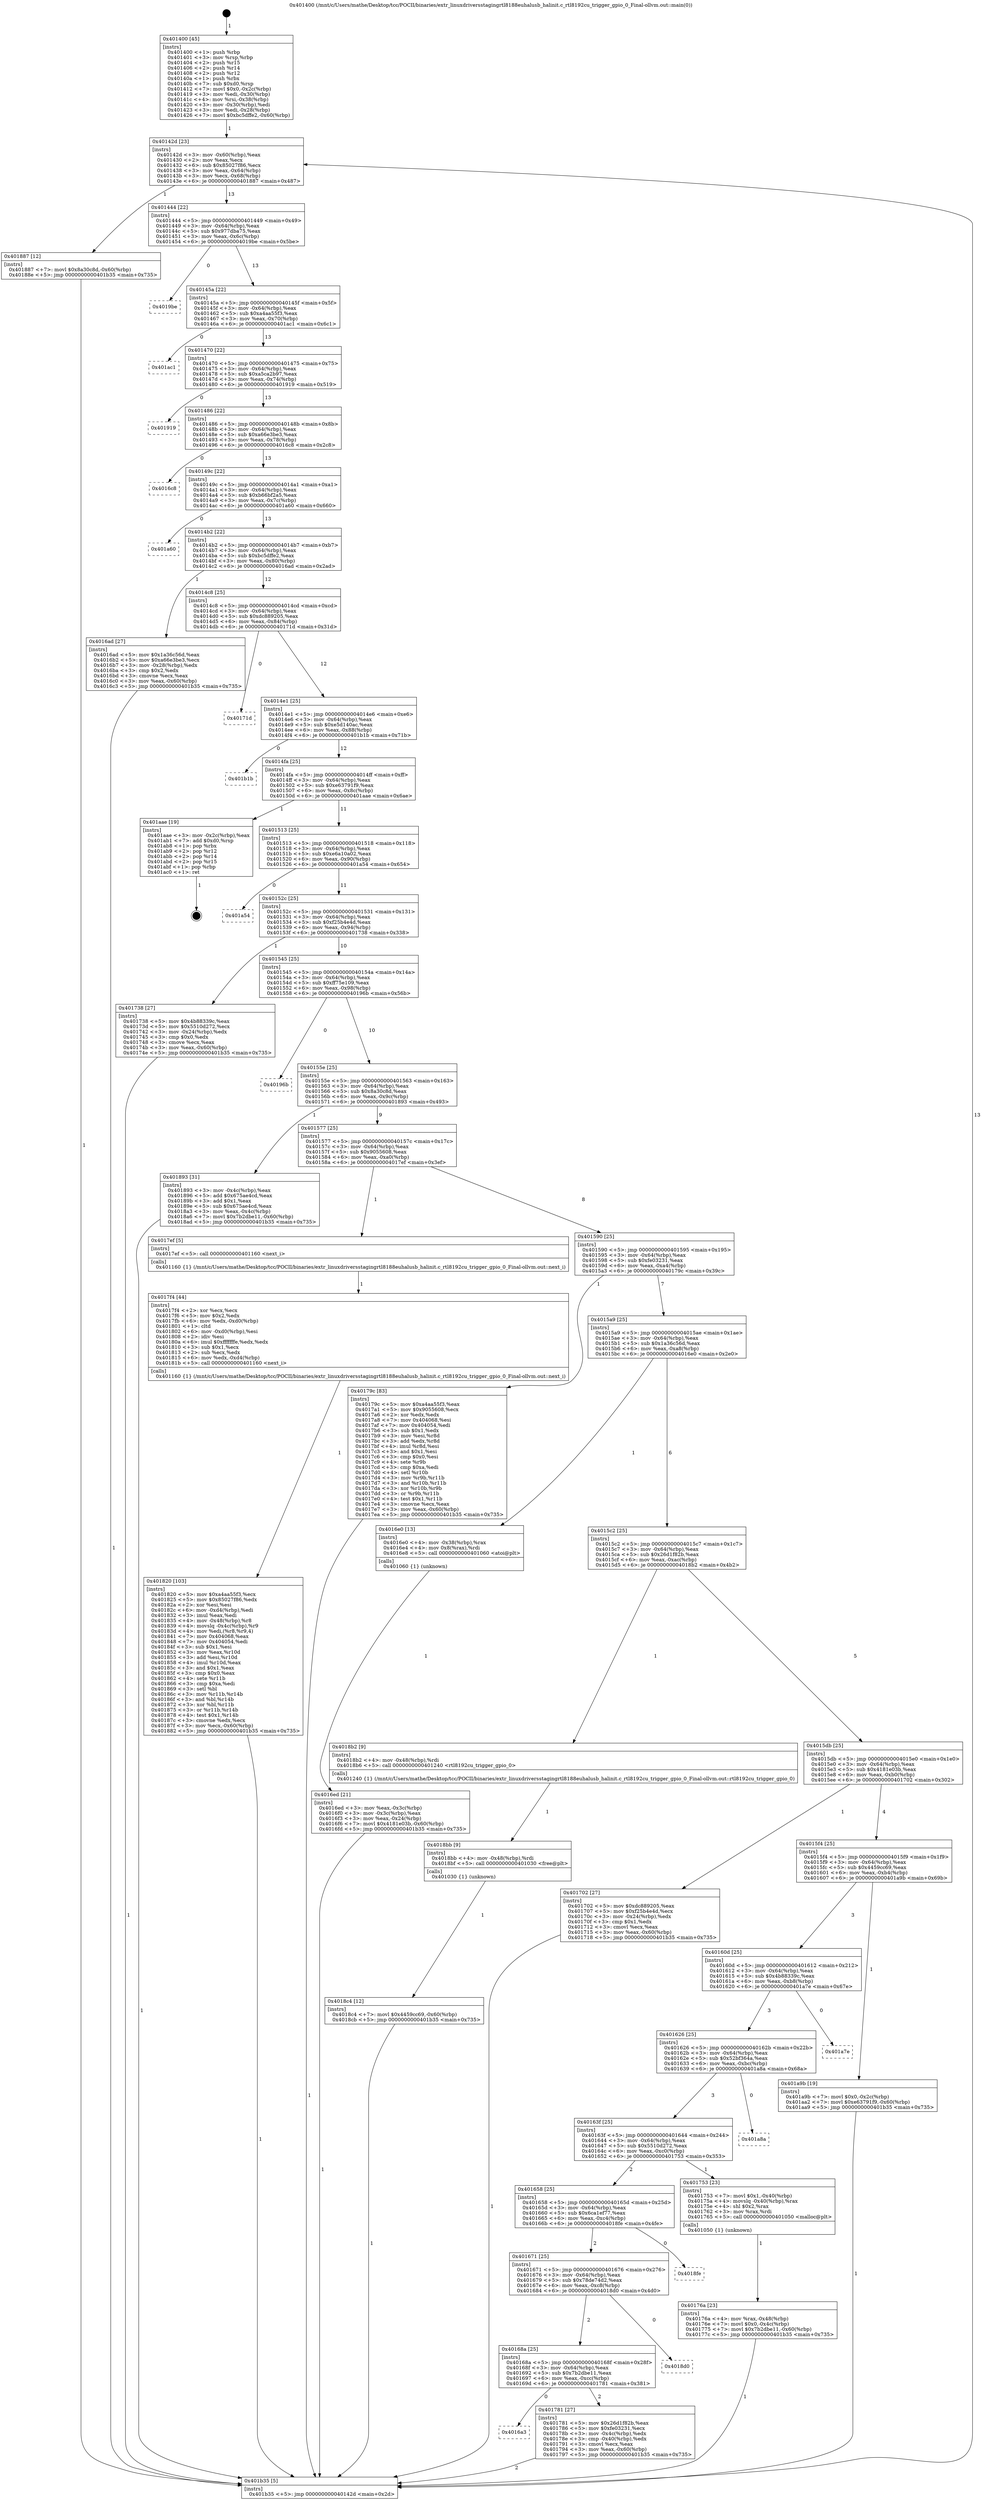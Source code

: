 digraph "0x401400" {
  label = "0x401400 (/mnt/c/Users/mathe/Desktop/tcc/POCII/binaries/extr_linuxdriversstagingrtl8188euhalusb_halinit.c_rtl8192cu_trigger_gpio_0_Final-ollvm.out::main(0))"
  labelloc = "t"
  node[shape=record]

  Entry [label="",width=0.3,height=0.3,shape=circle,fillcolor=black,style=filled]
  "0x40142d" [label="{
     0x40142d [23]\l
     | [instrs]\l
     &nbsp;&nbsp;0x40142d \<+3\>: mov -0x60(%rbp),%eax\l
     &nbsp;&nbsp;0x401430 \<+2\>: mov %eax,%ecx\l
     &nbsp;&nbsp;0x401432 \<+6\>: sub $0x85027f86,%ecx\l
     &nbsp;&nbsp;0x401438 \<+3\>: mov %eax,-0x64(%rbp)\l
     &nbsp;&nbsp;0x40143b \<+3\>: mov %ecx,-0x68(%rbp)\l
     &nbsp;&nbsp;0x40143e \<+6\>: je 0000000000401887 \<main+0x487\>\l
  }"]
  "0x401887" [label="{
     0x401887 [12]\l
     | [instrs]\l
     &nbsp;&nbsp;0x401887 \<+7\>: movl $0x8a30c8d,-0x60(%rbp)\l
     &nbsp;&nbsp;0x40188e \<+5\>: jmp 0000000000401b35 \<main+0x735\>\l
  }"]
  "0x401444" [label="{
     0x401444 [22]\l
     | [instrs]\l
     &nbsp;&nbsp;0x401444 \<+5\>: jmp 0000000000401449 \<main+0x49\>\l
     &nbsp;&nbsp;0x401449 \<+3\>: mov -0x64(%rbp),%eax\l
     &nbsp;&nbsp;0x40144c \<+5\>: sub $0x977dba75,%eax\l
     &nbsp;&nbsp;0x401451 \<+3\>: mov %eax,-0x6c(%rbp)\l
     &nbsp;&nbsp;0x401454 \<+6\>: je 00000000004019be \<main+0x5be\>\l
  }"]
  Exit [label="",width=0.3,height=0.3,shape=circle,fillcolor=black,style=filled,peripheries=2]
  "0x4019be" [label="{
     0x4019be\l
  }", style=dashed]
  "0x40145a" [label="{
     0x40145a [22]\l
     | [instrs]\l
     &nbsp;&nbsp;0x40145a \<+5\>: jmp 000000000040145f \<main+0x5f\>\l
     &nbsp;&nbsp;0x40145f \<+3\>: mov -0x64(%rbp),%eax\l
     &nbsp;&nbsp;0x401462 \<+5\>: sub $0xa4aa55f3,%eax\l
     &nbsp;&nbsp;0x401467 \<+3\>: mov %eax,-0x70(%rbp)\l
     &nbsp;&nbsp;0x40146a \<+6\>: je 0000000000401ac1 \<main+0x6c1\>\l
  }"]
  "0x4018c4" [label="{
     0x4018c4 [12]\l
     | [instrs]\l
     &nbsp;&nbsp;0x4018c4 \<+7\>: movl $0x4459cc69,-0x60(%rbp)\l
     &nbsp;&nbsp;0x4018cb \<+5\>: jmp 0000000000401b35 \<main+0x735\>\l
  }"]
  "0x401ac1" [label="{
     0x401ac1\l
  }", style=dashed]
  "0x401470" [label="{
     0x401470 [22]\l
     | [instrs]\l
     &nbsp;&nbsp;0x401470 \<+5\>: jmp 0000000000401475 \<main+0x75\>\l
     &nbsp;&nbsp;0x401475 \<+3\>: mov -0x64(%rbp),%eax\l
     &nbsp;&nbsp;0x401478 \<+5\>: sub $0xa5ca2b97,%eax\l
     &nbsp;&nbsp;0x40147d \<+3\>: mov %eax,-0x74(%rbp)\l
     &nbsp;&nbsp;0x401480 \<+6\>: je 0000000000401919 \<main+0x519\>\l
  }"]
  "0x4018bb" [label="{
     0x4018bb [9]\l
     | [instrs]\l
     &nbsp;&nbsp;0x4018bb \<+4\>: mov -0x48(%rbp),%rdi\l
     &nbsp;&nbsp;0x4018bf \<+5\>: call 0000000000401030 \<free@plt\>\l
     | [calls]\l
     &nbsp;&nbsp;0x401030 \{1\} (unknown)\l
  }"]
  "0x401919" [label="{
     0x401919\l
  }", style=dashed]
  "0x401486" [label="{
     0x401486 [22]\l
     | [instrs]\l
     &nbsp;&nbsp;0x401486 \<+5\>: jmp 000000000040148b \<main+0x8b\>\l
     &nbsp;&nbsp;0x40148b \<+3\>: mov -0x64(%rbp),%eax\l
     &nbsp;&nbsp;0x40148e \<+5\>: sub $0xa66e3be3,%eax\l
     &nbsp;&nbsp;0x401493 \<+3\>: mov %eax,-0x78(%rbp)\l
     &nbsp;&nbsp;0x401496 \<+6\>: je 00000000004016c8 \<main+0x2c8\>\l
  }"]
  "0x401820" [label="{
     0x401820 [103]\l
     | [instrs]\l
     &nbsp;&nbsp;0x401820 \<+5\>: mov $0xa4aa55f3,%ecx\l
     &nbsp;&nbsp;0x401825 \<+5\>: mov $0x85027f86,%edx\l
     &nbsp;&nbsp;0x40182a \<+2\>: xor %esi,%esi\l
     &nbsp;&nbsp;0x40182c \<+6\>: mov -0xd4(%rbp),%edi\l
     &nbsp;&nbsp;0x401832 \<+3\>: imul %eax,%edi\l
     &nbsp;&nbsp;0x401835 \<+4\>: mov -0x48(%rbp),%r8\l
     &nbsp;&nbsp;0x401839 \<+4\>: movslq -0x4c(%rbp),%r9\l
     &nbsp;&nbsp;0x40183d \<+4\>: mov %edi,(%r8,%r9,4)\l
     &nbsp;&nbsp;0x401841 \<+7\>: mov 0x404068,%eax\l
     &nbsp;&nbsp;0x401848 \<+7\>: mov 0x404054,%edi\l
     &nbsp;&nbsp;0x40184f \<+3\>: sub $0x1,%esi\l
     &nbsp;&nbsp;0x401852 \<+3\>: mov %eax,%r10d\l
     &nbsp;&nbsp;0x401855 \<+3\>: add %esi,%r10d\l
     &nbsp;&nbsp;0x401858 \<+4\>: imul %r10d,%eax\l
     &nbsp;&nbsp;0x40185c \<+3\>: and $0x1,%eax\l
     &nbsp;&nbsp;0x40185f \<+3\>: cmp $0x0,%eax\l
     &nbsp;&nbsp;0x401862 \<+4\>: sete %r11b\l
     &nbsp;&nbsp;0x401866 \<+3\>: cmp $0xa,%edi\l
     &nbsp;&nbsp;0x401869 \<+3\>: setl %bl\l
     &nbsp;&nbsp;0x40186c \<+3\>: mov %r11b,%r14b\l
     &nbsp;&nbsp;0x40186f \<+3\>: and %bl,%r14b\l
     &nbsp;&nbsp;0x401872 \<+3\>: xor %bl,%r11b\l
     &nbsp;&nbsp;0x401875 \<+3\>: or %r11b,%r14b\l
     &nbsp;&nbsp;0x401878 \<+4\>: test $0x1,%r14b\l
     &nbsp;&nbsp;0x40187c \<+3\>: cmovne %edx,%ecx\l
     &nbsp;&nbsp;0x40187f \<+3\>: mov %ecx,-0x60(%rbp)\l
     &nbsp;&nbsp;0x401882 \<+5\>: jmp 0000000000401b35 \<main+0x735\>\l
  }"]
  "0x4016c8" [label="{
     0x4016c8\l
  }", style=dashed]
  "0x40149c" [label="{
     0x40149c [22]\l
     | [instrs]\l
     &nbsp;&nbsp;0x40149c \<+5\>: jmp 00000000004014a1 \<main+0xa1\>\l
     &nbsp;&nbsp;0x4014a1 \<+3\>: mov -0x64(%rbp),%eax\l
     &nbsp;&nbsp;0x4014a4 \<+5\>: sub $0xb66bf2a5,%eax\l
     &nbsp;&nbsp;0x4014a9 \<+3\>: mov %eax,-0x7c(%rbp)\l
     &nbsp;&nbsp;0x4014ac \<+6\>: je 0000000000401a60 \<main+0x660\>\l
  }"]
  "0x4017f4" [label="{
     0x4017f4 [44]\l
     | [instrs]\l
     &nbsp;&nbsp;0x4017f4 \<+2\>: xor %ecx,%ecx\l
     &nbsp;&nbsp;0x4017f6 \<+5\>: mov $0x2,%edx\l
     &nbsp;&nbsp;0x4017fb \<+6\>: mov %edx,-0xd0(%rbp)\l
     &nbsp;&nbsp;0x401801 \<+1\>: cltd\l
     &nbsp;&nbsp;0x401802 \<+6\>: mov -0xd0(%rbp),%esi\l
     &nbsp;&nbsp;0x401808 \<+2\>: idiv %esi\l
     &nbsp;&nbsp;0x40180a \<+6\>: imul $0xfffffffe,%edx,%edx\l
     &nbsp;&nbsp;0x401810 \<+3\>: sub $0x1,%ecx\l
     &nbsp;&nbsp;0x401813 \<+2\>: sub %ecx,%edx\l
     &nbsp;&nbsp;0x401815 \<+6\>: mov %edx,-0xd4(%rbp)\l
     &nbsp;&nbsp;0x40181b \<+5\>: call 0000000000401160 \<next_i\>\l
     | [calls]\l
     &nbsp;&nbsp;0x401160 \{1\} (/mnt/c/Users/mathe/Desktop/tcc/POCII/binaries/extr_linuxdriversstagingrtl8188euhalusb_halinit.c_rtl8192cu_trigger_gpio_0_Final-ollvm.out::next_i)\l
  }"]
  "0x401a60" [label="{
     0x401a60\l
  }", style=dashed]
  "0x4014b2" [label="{
     0x4014b2 [22]\l
     | [instrs]\l
     &nbsp;&nbsp;0x4014b2 \<+5\>: jmp 00000000004014b7 \<main+0xb7\>\l
     &nbsp;&nbsp;0x4014b7 \<+3\>: mov -0x64(%rbp),%eax\l
     &nbsp;&nbsp;0x4014ba \<+5\>: sub $0xbc5dffe2,%eax\l
     &nbsp;&nbsp;0x4014bf \<+3\>: mov %eax,-0x80(%rbp)\l
     &nbsp;&nbsp;0x4014c2 \<+6\>: je 00000000004016ad \<main+0x2ad\>\l
  }"]
  "0x4016a3" [label="{
     0x4016a3\l
  }", style=dashed]
  "0x4016ad" [label="{
     0x4016ad [27]\l
     | [instrs]\l
     &nbsp;&nbsp;0x4016ad \<+5\>: mov $0x1a36c56d,%eax\l
     &nbsp;&nbsp;0x4016b2 \<+5\>: mov $0xa66e3be3,%ecx\l
     &nbsp;&nbsp;0x4016b7 \<+3\>: mov -0x28(%rbp),%edx\l
     &nbsp;&nbsp;0x4016ba \<+3\>: cmp $0x2,%edx\l
     &nbsp;&nbsp;0x4016bd \<+3\>: cmovne %ecx,%eax\l
     &nbsp;&nbsp;0x4016c0 \<+3\>: mov %eax,-0x60(%rbp)\l
     &nbsp;&nbsp;0x4016c3 \<+5\>: jmp 0000000000401b35 \<main+0x735\>\l
  }"]
  "0x4014c8" [label="{
     0x4014c8 [25]\l
     | [instrs]\l
     &nbsp;&nbsp;0x4014c8 \<+5\>: jmp 00000000004014cd \<main+0xcd\>\l
     &nbsp;&nbsp;0x4014cd \<+3\>: mov -0x64(%rbp),%eax\l
     &nbsp;&nbsp;0x4014d0 \<+5\>: sub $0xdc889205,%eax\l
     &nbsp;&nbsp;0x4014d5 \<+6\>: mov %eax,-0x84(%rbp)\l
     &nbsp;&nbsp;0x4014db \<+6\>: je 000000000040171d \<main+0x31d\>\l
  }"]
  "0x401b35" [label="{
     0x401b35 [5]\l
     | [instrs]\l
     &nbsp;&nbsp;0x401b35 \<+5\>: jmp 000000000040142d \<main+0x2d\>\l
  }"]
  "0x401400" [label="{
     0x401400 [45]\l
     | [instrs]\l
     &nbsp;&nbsp;0x401400 \<+1\>: push %rbp\l
     &nbsp;&nbsp;0x401401 \<+3\>: mov %rsp,%rbp\l
     &nbsp;&nbsp;0x401404 \<+2\>: push %r15\l
     &nbsp;&nbsp;0x401406 \<+2\>: push %r14\l
     &nbsp;&nbsp;0x401408 \<+2\>: push %r12\l
     &nbsp;&nbsp;0x40140a \<+1\>: push %rbx\l
     &nbsp;&nbsp;0x40140b \<+7\>: sub $0xd0,%rsp\l
     &nbsp;&nbsp;0x401412 \<+7\>: movl $0x0,-0x2c(%rbp)\l
     &nbsp;&nbsp;0x401419 \<+3\>: mov %edi,-0x30(%rbp)\l
     &nbsp;&nbsp;0x40141c \<+4\>: mov %rsi,-0x38(%rbp)\l
     &nbsp;&nbsp;0x401420 \<+3\>: mov -0x30(%rbp),%edi\l
     &nbsp;&nbsp;0x401423 \<+3\>: mov %edi,-0x28(%rbp)\l
     &nbsp;&nbsp;0x401426 \<+7\>: movl $0xbc5dffe2,-0x60(%rbp)\l
  }"]
  "0x401781" [label="{
     0x401781 [27]\l
     | [instrs]\l
     &nbsp;&nbsp;0x401781 \<+5\>: mov $0x26d1f82b,%eax\l
     &nbsp;&nbsp;0x401786 \<+5\>: mov $0xfe03231,%ecx\l
     &nbsp;&nbsp;0x40178b \<+3\>: mov -0x4c(%rbp),%edx\l
     &nbsp;&nbsp;0x40178e \<+3\>: cmp -0x40(%rbp),%edx\l
     &nbsp;&nbsp;0x401791 \<+3\>: cmovl %ecx,%eax\l
     &nbsp;&nbsp;0x401794 \<+3\>: mov %eax,-0x60(%rbp)\l
     &nbsp;&nbsp;0x401797 \<+5\>: jmp 0000000000401b35 \<main+0x735\>\l
  }"]
  "0x40171d" [label="{
     0x40171d\l
  }", style=dashed]
  "0x4014e1" [label="{
     0x4014e1 [25]\l
     | [instrs]\l
     &nbsp;&nbsp;0x4014e1 \<+5\>: jmp 00000000004014e6 \<main+0xe6\>\l
     &nbsp;&nbsp;0x4014e6 \<+3\>: mov -0x64(%rbp),%eax\l
     &nbsp;&nbsp;0x4014e9 \<+5\>: sub $0xe5d140ac,%eax\l
     &nbsp;&nbsp;0x4014ee \<+6\>: mov %eax,-0x88(%rbp)\l
     &nbsp;&nbsp;0x4014f4 \<+6\>: je 0000000000401b1b \<main+0x71b\>\l
  }"]
  "0x40168a" [label="{
     0x40168a [25]\l
     | [instrs]\l
     &nbsp;&nbsp;0x40168a \<+5\>: jmp 000000000040168f \<main+0x28f\>\l
     &nbsp;&nbsp;0x40168f \<+3\>: mov -0x64(%rbp),%eax\l
     &nbsp;&nbsp;0x401692 \<+5\>: sub $0x7b2dbe11,%eax\l
     &nbsp;&nbsp;0x401697 \<+6\>: mov %eax,-0xcc(%rbp)\l
     &nbsp;&nbsp;0x40169d \<+6\>: je 0000000000401781 \<main+0x381\>\l
  }"]
  "0x401b1b" [label="{
     0x401b1b\l
  }", style=dashed]
  "0x4014fa" [label="{
     0x4014fa [25]\l
     | [instrs]\l
     &nbsp;&nbsp;0x4014fa \<+5\>: jmp 00000000004014ff \<main+0xff\>\l
     &nbsp;&nbsp;0x4014ff \<+3\>: mov -0x64(%rbp),%eax\l
     &nbsp;&nbsp;0x401502 \<+5\>: sub $0xe63791f9,%eax\l
     &nbsp;&nbsp;0x401507 \<+6\>: mov %eax,-0x8c(%rbp)\l
     &nbsp;&nbsp;0x40150d \<+6\>: je 0000000000401aae \<main+0x6ae\>\l
  }"]
  "0x4018d0" [label="{
     0x4018d0\l
  }", style=dashed]
  "0x401aae" [label="{
     0x401aae [19]\l
     | [instrs]\l
     &nbsp;&nbsp;0x401aae \<+3\>: mov -0x2c(%rbp),%eax\l
     &nbsp;&nbsp;0x401ab1 \<+7\>: add $0xd0,%rsp\l
     &nbsp;&nbsp;0x401ab8 \<+1\>: pop %rbx\l
     &nbsp;&nbsp;0x401ab9 \<+2\>: pop %r12\l
     &nbsp;&nbsp;0x401abb \<+2\>: pop %r14\l
     &nbsp;&nbsp;0x401abd \<+2\>: pop %r15\l
     &nbsp;&nbsp;0x401abf \<+1\>: pop %rbp\l
     &nbsp;&nbsp;0x401ac0 \<+1\>: ret\l
  }"]
  "0x401513" [label="{
     0x401513 [25]\l
     | [instrs]\l
     &nbsp;&nbsp;0x401513 \<+5\>: jmp 0000000000401518 \<main+0x118\>\l
     &nbsp;&nbsp;0x401518 \<+3\>: mov -0x64(%rbp),%eax\l
     &nbsp;&nbsp;0x40151b \<+5\>: sub $0xe6a10a02,%eax\l
     &nbsp;&nbsp;0x401520 \<+6\>: mov %eax,-0x90(%rbp)\l
     &nbsp;&nbsp;0x401526 \<+6\>: je 0000000000401a54 \<main+0x654\>\l
  }"]
  "0x401671" [label="{
     0x401671 [25]\l
     | [instrs]\l
     &nbsp;&nbsp;0x401671 \<+5\>: jmp 0000000000401676 \<main+0x276\>\l
     &nbsp;&nbsp;0x401676 \<+3\>: mov -0x64(%rbp),%eax\l
     &nbsp;&nbsp;0x401679 \<+5\>: sub $0x78de74d2,%eax\l
     &nbsp;&nbsp;0x40167e \<+6\>: mov %eax,-0xc8(%rbp)\l
     &nbsp;&nbsp;0x401684 \<+6\>: je 00000000004018d0 \<main+0x4d0\>\l
  }"]
  "0x401a54" [label="{
     0x401a54\l
  }", style=dashed]
  "0x40152c" [label="{
     0x40152c [25]\l
     | [instrs]\l
     &nbsp;&nbsp;0x40152c \<+5\>: jmp 0000000000401531 \<main+0x131\>\l
     &nbsp;&nbsp;0x401531 \<+3\>: mov -0x64(%rbp),%eax\l
     &nbsp;&nbsp;0x401534 \<+5\>: sub $0xf25b4e4d,%eax\l
     &nbsp;&nbsp;0x401539 \<+6\>: mov %eax,-0x94(%rbp)\l
     &nbsp;&nbsp;0x40153f \<+6\>: je 0000000000401738 \<main+0x338\>\l
  }"]
  "0x4018fe" [label="{
     0x4018fe\l
  }", style=dashed]
  "0x401738" [label="{
     0x401738 [27]\l
     | [instrs]\l
     &nbsp;&nbsp;0x401738 \<+5\>: mov $0x4b88339c,%eax\l
     &nbsp;&nbsp;0x40173d \<+5\>: mov $0x5510d272,%ecx\l
     &nbsp;&nbsp;0x401742 \<+3\>: mov -0x24(%rbp),%edx\l
     &nbsp;&nbsp;0x401745 \<+3\>: cmp $0x0,%edx\l
     &nbsp;&nbsp;0x401748 \<+3\>: cmove %ecx,%eax\l
     &nbsp;&nbsp;0x40174b \<+3\>: mov %eax,-0x60(%rbp)\l
     &nbsp;&nbsp;0x40174e \<+5\>: jmp 0000000000401b35 \<main+0x735\>\l
  }"]
  "0x401545" [label="{
     0x401545 [25]\l
     | [instrs]\l
     &nbsp;&nbsp;0x401545 \<+5\>: jmp 000000000040154a \<main+0x14a\>\l
     &nbsp;&nbsp;0x40154a \<+3\>: mov -0x64(%rbp),%eax\l
     &nbsp;&nbsp;0x40154d \<+5\>: sub $0xff75e109,%eax\l
     &nbsp;&nbsp;0x401552 \<+6\>: mov %eax,-0x98(%rbp)\l
     &nbsp;&nbsp;0x401558 \<+6\>: je 000000000040196b \<main+0x56b\>\l
  }"]
  "0x40176a" [label="{
     0x40176a [23]\l
     | [instrs]\l
     &nbsp;&nbsp;0x40176a \<+4\>: mov %rax,-0x48(%rbp)\l
     &nbsp;&nbsp;0x40176e \<+7\>: movl $0x0,-0x4c(%rbp)\l
     &nbsp;&nbsp;0x401775 \<+7\>: movl $0x7b2dbe11,-0x60(%rbp)\l
     &nbsp;&nbsp;0x40177c \<+5\>: jmp 0000000000401b35 \<main+0x735\>\l
  }"]
  "0x40196b" [label="{
     0x40196b\l
  }", style=dashed]
  "0x40155e" [label="{
     0x40155e [25]\l
     | [instrs]\l
     &nbsp;&nbsp;0x40155e \<+5\>: jmp 0000000000401563 \<main+0x163\>\l
     &nbsp;&nbsp;0x401563 \<+3\>: mov -0x64(%rbp),%eax\l
     &nbsp;&nbsp;0x401566 \<+5\>: sub $0x8a30c8d,%eax\l
     &nbsp;&nbsp;0x40156b \<+6\>: mov %eax,-0x9c(%rbp)\l
     &nbsp;&nbsp;0x401571 \<+6\>: je 0000000000401893 \<main+0x493\>\l
  }"]
  "0x401658" [label="{
     0x401658 [25]\l
     | [instrs]\l
     &nbsp;&nbsp;0x401658 \<+5\>: jmp 000000000040165d \<main+0x25d\>\l
     &nbsp;&nbsp;0x40165d \<+3\>: mov -0x64(%rbp),%eax\l
     &nbsp;&nbsp;0x401660 \<+5\>: sub $0x6ca1ef77,%eax\l
     &nbsp;&nbsp;0x401665 \<+6\>: mov %eax,-0xc4(%rbp)\l
     &nbsp;&nbsp;0x40166b \<+6\>: je 00000000004018fe \<main+0x4fe\>\l
  }"]
  "0x401893" [label="{
     0x401893 [31]\l
     | [instrs]\l
     &nbsp;&nbsp;0x401893 \<+3\>: mov -0x4c(%rbp),%eax\l
     &nbsp;&nbsp;0x401896 \<+5\>: add $0x675ae4cd,%eax\l
     &nbsp;&nbsp;0x40189b \<+3\>: add $0x1,%eax\l
     &nbsp;&nbsp;0x40189e \<+5\>: sub $0x675ae4cd,%eax\l
     &nbsp;&nbsp;0x4018a3 \<+3\>: mov %eax,-0x4c(%rbp)\l
     &nbsp;&nbsp;0x4018a6 \<+7\>: movl $0x7b2dbe11,-0x60(%rbp)\l
     &nbsp;&nbsp;0x4018ad \<+5\>: jmp 0000000000401b35 \<main+0x735\>\l
  }"]
  "0x401577" [label="{
     0x401577 [25]\l
     | [instrs]\l
     &nbsp;&nbsp;0x401577 \<+5\>: jmp 000000000040157c \<main+0x17c\>\l
     &nbsp;&nbsp;0x40157c \<+3\>: mov -0x64(%rbp),%eax\l
     &nbsp;&nbsp;0x40157f \<+5\>: sub $0x9055608,%eax\l
     &nbsp;&nbsp;0x401584 \<+6\>: mov %eax,-0xa0(%rbp)\l
     &nbsp;&nbsp;0x40158a \<+6\>: je 00000000004017ef \<main+0x3ef\>\l
  }"]
  "0x401753" [label="{
     0x401753 [23]\l
     | [instrs]\l
     &nbsp;&nbsp;0x401753 \<+7\>: movl $0x1,-0x40(%rbp)\l
     &nbsp;&nbsp;0x40175a \<+4\>: movslq -0x40(%rbp),%rax\l
     &nbsp;&nbsp;0x40175e \<+4\>: shl $0x2,%rax\l
     &nbsp;&nbsp;0x401762 \<+3\>: mov %rax,%rdi\l
     &nbsp;&nbsp;0x401765 \<+5\>: call 0000000000401050 \<malloc@plt\>\l
     | [calls]\l
     &nbsp;&nbsp;0x401050 \{1\} (unknown)\l
  }"]
  "0x4017ef" [label="{
     0x4017ef [5]\l
     | [instrs]\l
     &nbsp;&nbsp;0x4017ef \<+5\>: call 0000000000401160 \<next_i\>\l
     | [calls]\l
     &nbsp;&nbsp;0x401160 \{1\} (/mnt/c/Users/mathe/Desktop/tcc/POCII/binaries/extr_linuxdriversstagingrtl8188euhalusb_halinit.c_rtl8192cu_trigger_gpio_0_Final-ollvm.out::next_i)\l
  }"]
  "0x401590" [label="{
     0x401590 [25]\l
     | [instrs]\l
     &nbsp;&nbsp;0x401590 \<+5\>: jmp 0000000000401595 \<main+0x195\>\l
     &nbsp;&nbsp;0x401595 \<+3\>: mov -0x64(%rbp),%eax\l
     &nbsp;&nbsp;0x401598 \<+5\>: sub $0xfe03231,%eax\l
     &nbsp;&nbsp;0x40159d \<+6\>: mov %eax,-0xa4(%rbp)\l
     &nbsp;&nbsp;0x4015a3 \<+6\>: je 000000000040179c \<main+0x39c\>\l
  }"]
  "0x40163f" [label="{
     0x40163f [25]\l
     | [instrs]\l
     &nbsp;&nbsp;0x40163f \<+5\>: jmp 0000000000401644 \<main+0x244\>\l
     &nbsp;&nbsp;0x401644 \<+3\>: mov -0x64(%rbp),%eax\l
     &nbsp;&nbsp;0x401647 \<+5\>: sub $0x5510d272,%eax\l
     &nbsp;&nbsp;0x40164c \<+6\>: mov %eax,-0xc0(%rbp)\l
     &nbsp;&nbsp;0x401652 \<+6\>: je 0000000000401753 \<main+0x353\>\l
  }"]
  "0x40179c" [label="{
     0x40179c [83]\l
     | [instrs]\l
     &nbsp;&nbsp;0x40179c \<+5\>: mov $0xa4aa55f3,%eax\l
     &nbsp;&nbsp;0x4017a1 \<+5\>: mov $0x9055608,%ecx\l
     &nbsp;&nbsp;0x4017a6 \<+2\>: xor %edx,%edx\l
     &nbsp;&nbsp;0x4017a8 \<+7\>: mov 0x404068,%esi\l
     &nbsp;&nbsp;0x4017af \<+7\>: mov 0x404054,%edi\l
     &nbsp;&nbsp;0x4017b6 \<+3\>: sub $0x1,%edx\l
     &nbsp;&nbsp;0x4017b9 \<+3\>: mov %esi,%r8d\l
     &nbsp;&nbsp;0x4017bc \<+3\>: add %edx,%r8d\l
     &nbsp;&nbsp;0x4017bf \<+4\>: imul %r8d,%esi\l
     &nbsp;&nbsp;0x4017c3 \<+3\>: and $0x1,%esi\l
     &nbsp;&nbsp;0x4017c6 \<+3\>: cmp $0x0,%esi\l
     &nbsp;&nbsp;0x4017c9 \<+4\>: sete %r9b\l
     &nbsp;&nbsp;0x4017cd \<+3\>: cmp $0xa,%edi\l
     &nbsp;&nbsp;0x4017d0 \<+4\>: setl %r10b\l
     &nbsp;&nbsp;0x4017d4 \<+3\>: mov %r9b,%r11b\l
     &nbsp;&nbsp;0x4017d7 \<+3\>: and %r10b,%r11b\l
     &nbsp;&nbsp;0x4017da \<+3\>: xor %r10b,%r9b\l
     &nbsp;&nbsp;0x4017dd \<+3\>: or %r9b,%r11b\l
     &nbsp;&nbsp;0x4017e0 \<+4\>: test $0x1,%r11b\l
     &nbsp;&nbsp;0x4017e4 \<+3\>: cmovne %ecx,%eax\l
     &nbsp;&nbsp;0x4017e7 \<+3\>: mov %eax,-0x60(%rbp)\l
     &nbsp;&nbsp;0x4017ea \<+5\>: jmp 0000000000401b35 \<main+0x735\>\l
  }"]
  "0x4015a9" [label="{
     0x4015a9 [25]\l
     | [instrs]\l
     &nbsp;&nbsp;0x4015a9 \<+5\>: jmp 00000000004015ae \<main+0x1ae\>\l
     &nbsp;&nbsp;0x4015ae \<+3\>: mov -0x64(%rbp),%eax\l
     &nbsp;&nbsp;0x4015b1 \<+5\>: sub $0x1a36c56d,%eax\l
     &nbsp;&nbsp;0x4015b6 \<+6\>: mov %eax,-0xa8(%rbp)\l
     &nbsp;&nbsp;0x4015bc \<+6\>: je 00000000004016e0 \<main+0x2e0\>\l
  }"]
  "0x401a8a" [label="{
     0x401a8a\l
  }", style=dashed]
  "0x4016e0" [label="{
     0x4016e0 [13]\l
     | [instrs]\l
     &nbsp;&nbsp;0x4016e0 \<+4\>: mov -0x38(%rbp),%rax\l
     &nbsp;&nbsp;0x4016e4 \<+4\>: mov 0x8(%rax),%rdi\l
     &nbsp;&nbsp;0x4016e8 \<+5\>: call 0000000000401060 \<atoi@plt\>\l
     | [calls]\l
     &nbsp;&nbsp;0x401060 \{1\} (unknown)\l
  }"]
  "0x4015c2" [label="{
     0x4015c2 [25]\l
     | [instrs]\l
     &nbsp;&nbsp;0x4015c2 \<+5\>: jmp 00000000004015c7 \<main+0x1c7\>\l
     &nbsp;&nbsp;0x4015c7 \<+3\>: mov -0x64(%rbp),%eax\l
     &nbsp;&nbsp;0x4015ca \<+5\>: sub $0x26d1f82b,%eax\l
     &nbsp;&nbsp;0x4015cf \<+6\>: mov %eax,-0xac(%rbp)\l
     &nbsp;&nbsp;0x4015d5 \<+6\>: je 00000000004018b2 \<main+0x4b2\>\l
  }"]
  "0x4016ed" [label="{
     0x4016ed [21]\l
     | [instrs]\l
     &nbsp;&nbsp;0x4016ed \<+3\>: mov %eax,-0x3c(%rbp)\l
     &nbsp;&nbsp;0x4016f0 \<+3\>: mov -0x3c(%rbp),%eax\l
     &nbsp;&nbsp;0x4016f3 \<+3\>: mov %eax,-0x24(%rbp)\l
     &nbsp;&nbsp;0x4016f6 \<+7\>: movl $0x4181e03b,-0x60(%rbp)\l
     &nbsp;&nbsp;0x4016fd \<+5\>: jmp 0000000000401b35 \<main+0x735\>\l
  }"]
  "0x401626" [label="{
     0x401626 [25]\l
     | [instrs]\l
     &nbsp;&nbsp;0x401626 \<+5\>: jmp 000000000040162b \<main+0x22b\>\l
     &nbsp;&nbsp;0x40162b \<+3\>: mov -0x64(%rbp),%eax\l
     &nbsp;&nbsp;0x40162e \<+5\>: sub $0x52bf364a,%eax\l
     &nbsp;&nbsp;0x401633 \<+6\>: mov %eax,-0xbc(%rbp)\l
     &nbsp;&nbsp;0x401639 \<+6\>: je 0000000000401a8a \<main+0x68a\>\l
  }"]
  "0x4018b2" [label="{
     0x4018b2 [9]\l
     | [instrs]\l
     &nbsp;&nbsp;0x4018b2 \<+4\>: mov -0x48(%rbp),%rdi\l
     &nbsp;&nbsp;0x4018b6 \<+5\>: call 0000000000401240 \<rtl8192cu_trigger_gpio_0\>\l
     | [calls]\l
     &nbsp;&nbsp;0x401240 \{1\} (/mnt/c/Users/mathe/Desktop/tcc/POCII/binaries/extr_linuxdriversstagingrtl8188euhalusb_halinit.c_rtl8192cu_trigger_gpio_0_Final-ollvm.out::rtl8192cu_trigger_gpio_0)\l
  }"]
  "0x4015db" [label="{
     0x4015db [25]\l
     | [instrs]\l
     &nbsp;&nbsp;0x4015db \<+5\>: jmp 00000000004015e0 \<main+0x1e0\>\l
     &nbsp;&nbsp;0x4015e0 \<+3\>: mov -0x64(%rbp),%eax\l
     &nbsp;&nbsp;0x4015e3 \<+5\>: sub $0x4181e03b,%eax\l
     &nbsp;&nbsp;0x4015e8 \<+6\>: mov %eax,-0xb0(%rbp)\l
     &nbsp;&nbsp;0x4015ee \<+6\>: je 0000000000401702 \<main+0x302\>\l
  }"]
  "0x401a7e" [label="{
     0x401a7e\l
  }", style=dashed]
  "0x401702" [label="{
     0x401702 [27]\l
     | [instrs]\l
     &nbsp;&nbsp;0x401702 \<+5\>: mov $0xdc889205,%eax\l
     &nbsp;&nbsp;0x401707 \<+5\>: mov $0xf25b4e4d,%ecx\l
     &nbsp;&nbsp;0x40170c \<+3\>: mov -0x24(%rbp),%edx\l
     &nbsp;&nbsp;0x40170f \<+3\>: cmp $0x1,%edx\l
     &nbsp;&nbsp;0x401712 \<+3\>: cmovl %ecx,%eax\l
     &nbsp;&nbsp;0x401715 \<+3\>: mov %eax,-0x60(%rbp)\l
     &nbsp;&nbsp;0x401718 \<+5\>: jmp 0000000000401b35 \<main+0x735\>\l
  }"]
  "0x4015f4" [label="{
     0x4015f4 [25]\l
     | [instrs]\l
     &nbsp;&nbsp;0x4015f4 \<+5\>: jmp 00000000004015f9 \<main+0x1f9\>\l
     &nbsp;&nbsp;0x4015f9 \<+3\>: mov -0x64(%rbp),%eax\l
     &nbsp;&nbsp;0x4015fc \<+5\>: sub $0x4459cc69,%eax\l
     &nbsp;&nbsp;0x401601 \<+6\>: mov %eax,-0xb4(%rbp)\l
     &nbsp;&nbsp;0x401607 \<+6\>: je 0000000000401a9b \<main+0x69b\>\l
  }"]
  "0x40160d" [label="{
     0x40160d [25]\l
     | [instrs]\l
     &nbsp;&nbsp;0x40160d \<+5\>: jmp 0000000000401612 \<main+0x212\>\l
     &nbsp;&nbsp;0x401612 \<+3\>: mov -0x64(%rbp),%eax\l
     &nbsp;&nbsp;0x401615 \<+5\>: sub $0x4b88339c,%eax\l
     &nbsp;&nbsp;0x40161a \<+6\>: mov %eax,-0xb8(%rbp)\l
     &nbsp;&nbsp;0x401620 \<+6\>: je 0000000000401a7e \<main+0x67e\>\l
  }"]
  "0x401a9b" [label="{
     0x401a9b [19]\l
     | [instrs]\l
     &nbsp;&nbsp;0x401a9b \<+7\>: movl $0x0,-0x2c(%rbp)\l
     &nbsp;&nbsp;0x401aa2 \<+7\>: movl $0xe63791f9,-0x60(%rbp)\l
     &nbsp;&nbsp;0x401aa9 \<+5\>: jmp 0000000000401b35 \<main+0x735\>\l
  }"]
  Entry -> "0x401400" [label=" 1"]
  "0x40142d" -> "0x401887" [label=" 1"]
  "0x40142d" -> "0x401444" [label=" 13"]
  "0x401aae" -> Exit [label=" 1"]
  "0x401444" -> "0x4019be" [label=" 0"]
  "0x401444" -> "0x40145a" [label=" 13"]
  "0x401a9b" -> "0x401b35" [label=" 1"]
  "0x40145a" -> "0x401ac1" [label=" 0"]
  "0x40145a" -> "0x401470" [label=" 13"]
  "0x4018c4" -> "0x401b35" [label=" 1"]
  "0x401470" -> "0x401919" [label=" 0"]
  "0x401470" -> "0x401486" [label=" 13"]
  "0x4018bb" -> "0x4018c4" [label=" 1"]
  "0x401486" -> "0x4016c8" [label=" 0"]
  "0x401486" -> "0x40149c" [label=" 13"]
  "0x4018b2" -> "0x4018bb" [label=" 1"]
  "0x40149c" -> "0x401a60" [label=" 0"]
  "0x40149c" -> "0x4014b2" [label=" 13"]
  "0x401893" -> "0x401b35" [label=" 1"]
  "0x4014b2" -> "0x4016ad" [label=" 1"]
  "0x4014b2" -> "0x4014c8" [label=" 12"]
  "0x4016ad" -> "0x401b35" [label=" 1"]
  "0x401400" -> "0x40142d" [label=" 1"]
  "0x401b35" -> "0x40142d" [label=" 13"]
  "0x401887" -> "0x401b35" [label=" 1"]
  "0x4014c8" -> "0x40171d" [label=" 0"]
  "0x4014c8" -> "0x4014e1" [label=" 12"]
  "0x401820" -> "0x401b35" [label=" 1"]
  "0x4014e1" -> "0x401b1b" [label=" 0"]
  "0x4014e1" -> "0x4014fa" [label=" 12"]
  "0x4017ef" -> "0x4017f4" [label=" 1"]
  "0x4014fa" -> "0x401aae" [label=" 1"]
  "0x4014fa" -> "0x401513" [label=" 11"]
  "0x40179c" -> "0x401b35" [label=" 1"]
  "0x401513" -> "0x401a54" [label=" 0"]
  "0x401513" -> "0x40152c" [label=" 11"]
  "0x40168a" -> "0x4016a3" [label=" 0"]
  "0x40152c" -> "0x401738" [label=" 1"]
  "0x40152c" -> "0x401545" [label=" 10"]
  "0x40168a" -> "0x401781" [label=" 2"]
  "0x401545" -> "0x40196b" [label=" 0"]
  "0x401545" -> "0x40155e" [label=" 10"]
  "0x401671" -> "0x40168a" [label=" 2"]
  "0x40155e" -> "0x401893" [label=" 1"]
  "0x40155e" -> "0x401577" [label=" 9"]
  "0x401671" -> "0x4018d0" [label=" 0"]
  "0x401577" -> "0x4017ef" [label=" 1"]
  "0x401577" -> "0x401590" [label=" 8"]
  "0x401781" -> "0x401b35" [label=" 2"]
  "0x401590" -> "0x40179c" [label=" 1"]
  "0x401590" -> "0x4015a9" [label=" 7"]
  "0x401658" -> "0x4018fe" [label=" 0"]
  "0x4015a9" -> "0x4016e0" [label=" 1"]
  "0x4015a9" -> "0x4015c2" [label=" 6"]
  "0x4016e0" -> "0x4016ed" [label=" 1"]
  "0x4016ed" -> "0x401b35" [label=" 1"]
  "0x4017f4" -> "0x401820" [label=" 1"]
  "0x4015c2" -> "0x4018b2" [label=" 1"]
  "0x4015c2" -> "0x4015db" [label=" 5"]
  "0x401753" -> "0x40176a" [label=" 1"]
  "0x4015db" -> "0x401702" [label=" 1"]
  "0x4015db" -> "0x4015f4" [label=" 4"]
  "0x401702" -> "0x401b35" [label=" 1"]
  "0x401738" -> "0x401b35" [label=" 1"]
  "0x40163f" -> "0x401658" [label=" 2"]
  "0x4015f4" -> "0x401a9b" [label=" 1"]
  "0x4015f4" -> "0x40160d" [label=" 3"]
  "0x40163f" -> "0x401753" [label=" 1"]
  "0x40160d" -> "0x401a7e" [label=" 0"]
  "0x40160d" -> "0x401626" [label=" 3"]
  "0x40176a" -> "0x401b35" [label=" 1"]
  "0x401626" -> "0x401a8a" [label=" 0"]
  "0x401626" -> "0x40163f" [label=" 3"]
  "0x401658" -> "0x401671" [label=" 2"]
}
